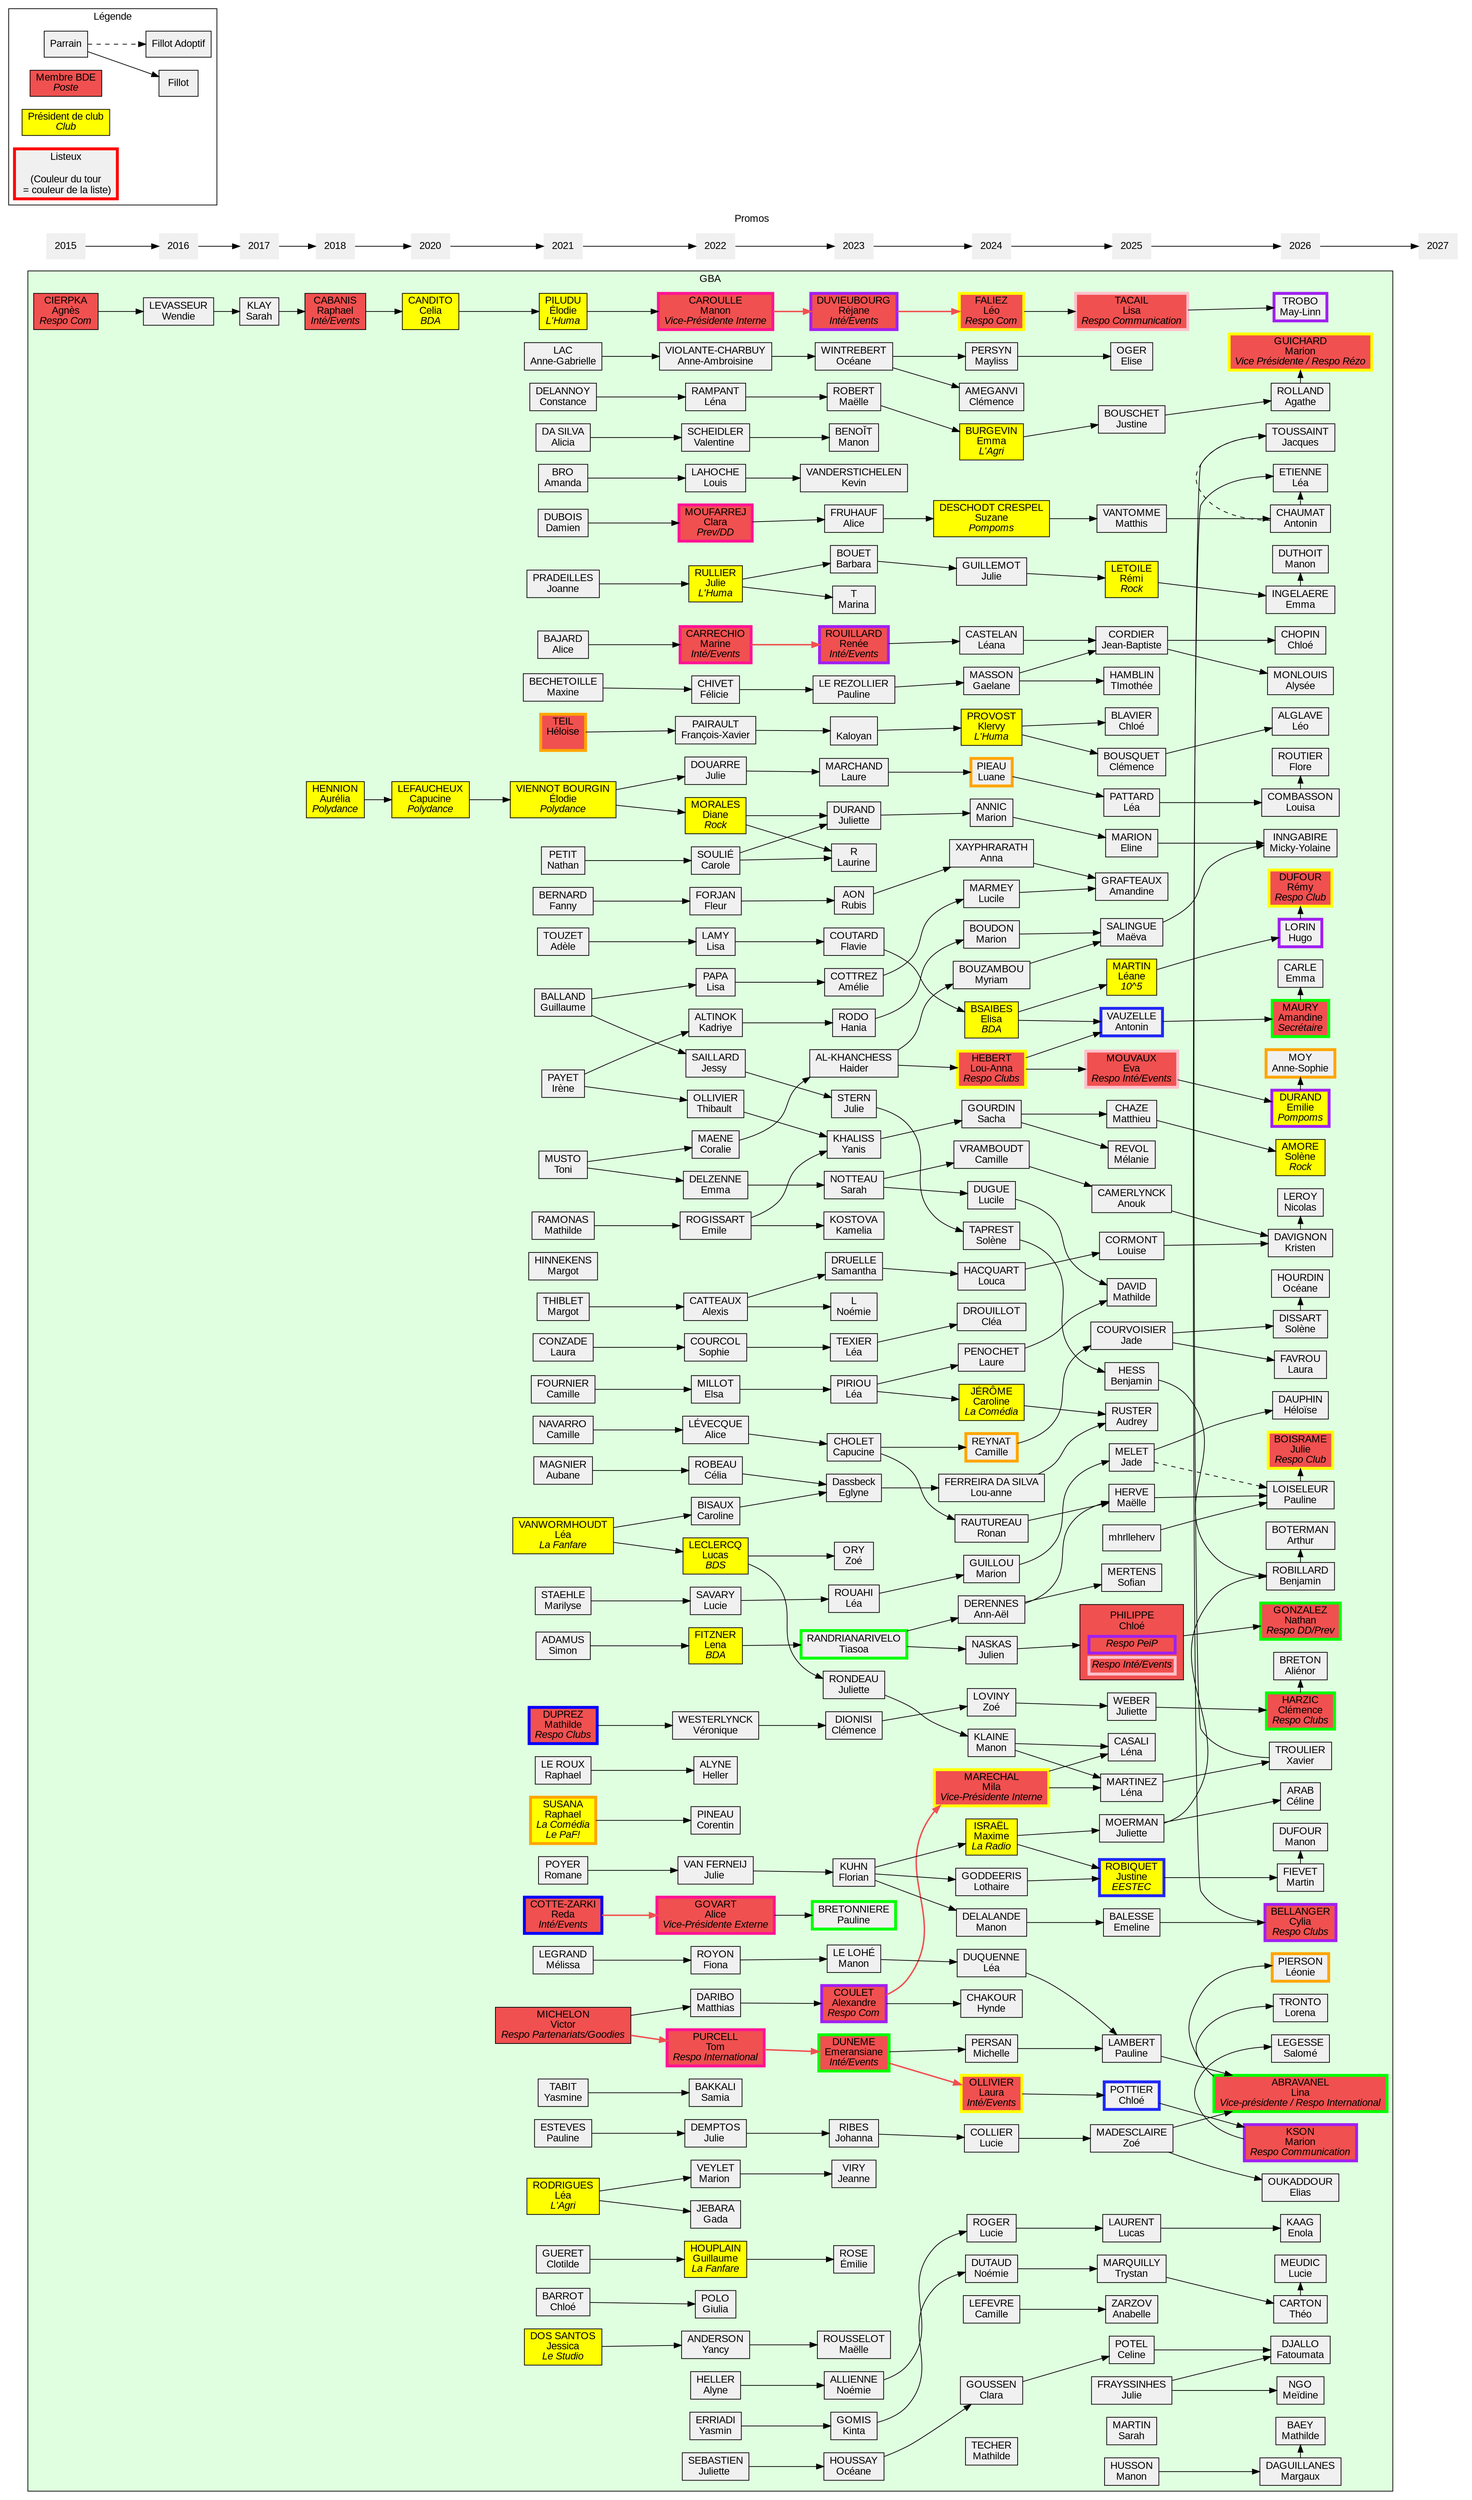 digraph gba {
	graph [
		charset = "UTF-8";
		style = filled;
		fontname = "Arial";
	];

	node [
		shape = box;
		style = filled;
		fillcolor = "#f0f0f0";
		fontname = "Arial";
	];

	rankdir = LR;

	subgraph cluster_promos {
		label = "Promos";
		penwidth = 0;
		color = none;
		node [shape = none];

		"2015" -> "2016" -> "2017" -> "2018" -> "2020" -> "2021" -> "2022" -> "2023" -> "2024" -> "2025" -> "2026" -> "2027";
	}
	
    	subgraph cluster_legende {
		label = "Légende";
		fillcolor = none;

		leg_parrain	[label = "Parrain"];
		leg_fillot	[label = "Fillot"];
		leg_fillotadop	[label = "Fillot Adoptif"];
		leg_BDE		[label = <Membre BDE<BR/><I>Poste</I>> fillcolor="#f05050"];
		leg_prez	[label = <Président de club<BR/><I>Club</I>> fillcolor="yellow"];
		leg_listeux	[label = "Listeux\n\n(Couleur du tour\n = couleur de la liste)" penwidth=4 color="red"];

		leg_parrain -> leg_fillot;
		leg_parrain -> leg_fillotadop [style = "dashed"];
	}
	
	subgraph cluster_GBA {
		label = "GBA";
		fillcolor = "#E0FFE0";

		{ rank = "same";
			agnescierp	[label = <CIERPKA<BR/>Agnès<BR/><I>Respo Com</I>> fillcolor="#f05050"]; 
		}

		{ rank = "same";
			wendieleva	[label = "LEVASSEUR\nWendie"];
		}
		agnescierp -> wendieleva;

		{ rank = "same";
			sarahklay	[label = "KLAY\nSarah"];
		}
		wendieleva -> sarahklay;

		{ rank = "same";
			raphaelcab	[label = <CABANIS<BR/>Raphael<BR/><I>Inté/Events</I>> fillcolor="#f05050"]; 
			aureliahe [label = <HENNION<BR/>Aurélia<BR/><I>Polydance</I>> fillcolor="yellow"];
		}
		sarahklay -> raphaelcab;

		{ rank = "same";
		capucinelefau [label=<LEFAUCHEUX<BR/>Capucine<BR/><I>Polydance</I>> fillcolor="yellow"];
			celiacan	[label=<CANDITO<BR/>Celia<BR/><I>BDA</I>> fillcolor="yellow"];
		}
		raphaelcab -> celiacan;
		aureliahe -> capucinelefau;

		{ rank = "same";
			adeletouz	[label = "TOUZET\nAdèle"];
			alicebaj	[label = "BAJARD\nAlice"];
			aliciadasil	[label = "DA SILVA\nAlicia"];
			amandabro	[label = "BRO\nAmanda"];
			annegabriellela	[label = "LAC\nAnne-Gabrielle"];
			aubanemag	[label = "MAGNIER\nAubane"];
			camillefourn	[label = "FOURNIER\nCamille"];
			camillenava	[label = "NAVARRO\nCamille"];
			constancedelann	[label = "DELANNOY\nConstance"];
			damiendub	[label = "DUBOIS\nDamien"];
			elodievienn	[label = <VIENNOT BOURGIN<BR/>Élodie<BR/><I>Polydance</I>> fillcolor="yellow"];
			elodipilu	[label = <PILUDU<BR/>Élodie<BR/><I>L'Huma</I>> fillcolor="yellow"];
			fannybern	[label = "BERNARD\nFanny"];
			guillaumeball	[label = "BALLAND\nGuillaume"];
			heloiseteil	[label = <TEIL<BR/>Héloise<BR/><I> </I>> fillcolor="#f05050" penwidth=4 color="orange"];
			irenepaye	[label = "PAYET\nIrène"];
			joannepradei	[label = "PRADEILLES\nJoanne"];
			lauraconz	[label = "CONZADE\nLaura"];
			margothinn	[label = "HINNEKENS\nMargot"];
			margotthib	[label = "THIBLET\nMargot"];
			marilysestaeh	[label = "STAEHLE\nMarilyse"];
			mathildeduprez	[label = <DUPREZ<BR/>Mathilde<BR/><I>Respo Clubs</I>> fillcolor="#f05050" penwidth=4 color="blue"];
			mathilderamon	[label = "RAMONAS\nMathilde"];
			maxinebechet	[label = "BECHETOILLE\nMaxine"];
			melissalegr	[label = "LEGRAND\nMélissa"];
			nathanpeti	[label = "PETIT\nNathan"];
			paulineeste	[label = "ESTEVES\nPauline"];
			raphaellerou	[label = "LE ROUX\nRaphael"];
			raphaelsusa	[label = <SUSANA<BR/>Raphael<BR/><I>La Comédia<BR/>Le PaF!</I>> fillcolor="yellow" penwidth=4 color="orange"];
			redacotte	[label = <COTTE-ZARKI<BR/>Reda<BR/><I>Inté/Events</I>> fillcolor="#f05050" penwidth=4 color="blue"];
			romanepoy	[label = "POYER\nRomane"];
			simonadam	[label = "ADAMUS\nSimon"];
			tonimusto	[label = "MUSTO\nToni"];
			yasminetabi	[label = "TABIT\nYasmine"];
			leavanwo	[label = <VANWORMHOUDT<BR/>Léa<BR/><I>La Fanfare</I>> fillcolor="yellow"];
			victormich	[label = <MICHELON<BR/>Victor<BR/><I>Respo Partenariats/Goodies</I>> fillcolor="#f05050"];
			learodrigu	[label = <RODRIGUES<BR/>Léa<BR/><I>L'Agri</I>> fillcolor="yellow"];
			clotildeguer	[label = "GUERET\nClotilde"];
			chloebarr	[label = "BARROT\nChloé"];
			jessicadoss	[label = <DOS SANTOS<BR/>Jessica<BR/><I>Le Studio</I>> fillcolor="yellow"];
		}
		celiacan -> elodipilu;
		capucinelefau -> elodievienn;

		{ rank = "same";
			alexiscatt	[label = "CATTEAUX\nAlexis"];
			alicegova	[label = <GOVART<BR/>Alice<BR/><I>Vice-Présidente Externe</I>> fillcolor="#f05050" penwidth=4 color="deeppink"];
			aliceleve	[label = "LÉVECQUE\nAlice"];
			alynehell	[label = "HELLER\nAlyne"];
			anneambroisinevi[label = "VIOLANTE-CHARBUY\nAnne-Ambroisine"];
			carolesoul	[label = "SOULIÉ\nCarole"];
			carolinebisa	[label = "BISAUX\nCaroline"];
			celiarob	[label = "ROBEAU\nCélia"];
			claramouf	[label = <MOUFARREJ<BR/>Clara<BR/><I>Prev/DD</I>> fillcolor="#f05050" penwidth=4 color="deeppink"]; 
			coraliemaen	[label = "MAENE\nCoralie"];
			corentinpine	[label = "PINEAU\nCorentin"];
			dianemorale	[label = <MORALES<BR/>Diane<BR/><I>Rock</I>> fillcolor="yellow"];
			elsamill	[label = "MILLOT\nElsa "];
			emilerogi	[label = "ROGISSART\nEmile "];
			emmadelz	[label = "DELZENNE\nEmma"];
			feliciechi	[label = "CHIVET\nFélicie "];
			fionaro		[label = "ROYON\nFiona"];
			fleurforj	[label = "FORJAN\nFleur"];
			fxpairau	[label = "PAIRAULT\nFrançois-Xavier"];
			guillaumehoup	[label = <HOUPLAIN<BR/>Guillaume<BR/><I>La Fanfare</I>> fillcolor="yellow"];
			jessysaill	[label = "SAILLARD\nJessy "];
			juliedem	[label = "DEMPTOS\nJulie "];
			juliedou	[label = "DOUARRE\nJulie"];
			julierull	[label = <RULLIER<BR/>Julie<BR/><I>L'Huma</I>> fillcolor="yellow"];
			julietteseb	[label = "SEBASTIEN\nJuliette "];
			julievanfer	[label = "VAN FERNEIJ\nJulie "];
			kadriyealti	[label = "ALTINOK\nKadriye"];
			lenafitz	[label = <FITZNER<BR/>Lena<BR/><I>BDA</I>> fillcolor="yellow"];
			lenarampa	[label = "RAMPANT\nLéna"];
			lisalam		[label = "LAMY\nLisa"];
			lisapapa	[label = "PAPA\nLisa"];
			louislaho	[label = "LAHOCHE\nLouis"];
			lucaslecl	[label = <LECLERCQ<BR/>Lucas<BR/><I>BDS</I>> fillcolor="yellow"];
			luciesava	[label = "SAVARY\nLucie"];
			manoncar	[label = <CAROULLE<BR/>Manon<BR/><I>Vice-Présidente Interne</I>> fillcolor="#f05050" penwidth=4 color="deeppink"];
			marinecarr	[label = <CARRECHIO<BR/>Marine<BR/><I>Inté/Events</I>> fillcolor="#f05050" penwidth=4 color="deeppink"];
			marionvey	[label = "VEYLET\nMarion "];
			matthiasdarib	[label = "DARIBO\nMatthias"];
			sophiecourc	[label = "COURCOL\nSophie "];
			thibaultolli	[label = "OLLIVIER\nThibault "];
			tompurcell	[label = <PURCELL<BR/>Tom<BR/><I>Respo International</I>> fillcolor="#f05050" penwidth=4 color="deeppink"]; 
			valentineschei	[label = "SCHEIDLER\nValentine "];
			veroniquewest	[label = "WESTERLYNCK\nVéronique"];
			yancyand	[label = "ANDERSON\nYancy"];
			yasminerri	[label = "ERRIADI\nYasmin"];
			guiliapolo	[label = "POLO\nGiulia"];
			helleraly	[label = "ALYNE\nHeller"];
			samiabakk	[label = "BAKKALI\nSamia"];
			ghadajebara	[label = "JEBARA\nGada"];
		}
		simonadam -> lenafitz;
		alicebaj -> marinecarr;
		guillaumeball -> lisapapa;
		guillaumeball -> jessysaill;
		chloebarr -> guiliapolo;
		maxinebechet -> feliciechi;
		fannybern -> fleurforj;
		amandabro -> louislaho;
		lauraconz -> sophiecourc;
		redacotte -> alicegova [penwidth=2 color="#f05050"];
		aliciadasil -> valentineschei;
		constancedelann -> lenarampa;
		jessicadoss -> yancyand;
		damiendub -> claramouf;
		mathildeduprez -> veroniquewest;
		paulineeste -> juliedem;
		camillefourn -> elsamill;
		clotildeguer -> guillaumehoup;
		annegabriellela -> anneambroisinevi;
		raphaellerou -> helleraly;
		elodipilu -> manoncar;
		victormich -> tompurcell [penwidth=2 color = "#f05050"];
		victormich -> matthiasdarib;
		melissalegr -> fionaro;
		aubanemag -> celiarob;
		tonimusto -> coraliemaen;
		tonimusto -> emmadelz;
		camillenava -> aliceleve;
		nathanpeti -> carolesoul;
		romanepoy -> julievanfer;
		joannepradei -> julierull;
		mathilderamon -> emilerogi;
		learodrigu -> marionvey;
		learodrigu -> ghadajebara;
		irenepaye -> thibaultolli;
		irenepaye -> kadriyealti;
		marilysestaeh -> luciesava;
		raphaelsusa -> corentinpine;
		yasminetabi -> samiabakk;
		heloiseteil -> fxpairau;
		margotthib -> alexiscatt;
		adeletouz -> lisalam;
		leavanwo -> lucaslecl;
		leavanwo -> carolinebisa;
		elodievienn -> juliedou;
		elodievienn -> dianemorale;

		{ rank = "same";
			alexandrecoul	[label = <COULET<BR/>Alexandre<BR/><I>Respo Com</I>> fillcolor="#f05050" penwidth=4 color="purple"];
			alicefruh	[label = "FRUHAUF\nAlice"];
			ameliecott	[label = "COTTREZ\nAmélie"];
			barbara		[label = "BOUET\nBarbara"];
			capucinechol	[label = "CHOLET\nCapucine"];
			clemencedion	[label = "DIONISI\nClémence"];
			eglyne		[label = "Dassbeck\nEglyne"];
			emeransianedun	[label = <DUNEME<BR/>Emeransiane<BR/><I>Inté/Events</I>> fillcolor="#f05050" penwidth=4 color="green"];
			emilieros	[label = "ROSE\nÉmilie"];
			flaviecout	[label = "COUTARD\nFlavie"];
			floriankuhn	[label = "KUHN\nFlorian"];
			haider		[label = "AL-KHANCHESS\nHaider"];
			hania		[label = "RODO\nHania"];
			jeannevir	[label = "VIRY\nJeanne"];
			johannaribes	[label = "RIBES\nJohanna"];
			juliestern	[label = "STERN\nJulie"];
			juliettedur	[label = "DURAND\nJuliette"];
			julietterond	[label = "RONDEAU\nJuliette"];
			kaloyan		[label = "\nKaloyan"];
			kevinvander	[label = "VANDERSTICHELEN\nKevin"];
			kinta		[label = "GOMIS\nKinta"];
			lauremarch	[label = "MARCHAND\nLaure"];
			lauriner	[label = "R\nLaurine"];
			leapiri		[label = "PIRIOU\nLéa"];
			learouah	[label = "ROUAHI\nLéa"];
			leatex		[label = "TEXIER\nLéa"];
			maellerouss	[label = "ROUSSELOT\nMaëlle"];
			maellerobert	[label = "ROBERT\nMaëlle"];
			manonlelo	[label = "LE LOHÉ\nManon"];
			manonben	[label = "BENOǏT\nManon"];
			noemieall	[label = "ALLIENNE\nNoémie"];
			noemiel		[label = "L\nNoémie"];
			oceanehouss	[label = "HOUSSAY\nOcéane"];
			oceanewintr	[label = "WINTREBERT\nOcéane"];
			paulinebret	[label = "BRETONNIERE\nPauline" penwidth=4 color="green"];
			paulinelerezo	[label = "LE REZOLLIER\nPauline"];
			rejaneduv	[label = <DUVIEUBOURG<BR/>Réjane<BR/><I>Inté/Events</I>> fillcolor="#f05050" penwidth=4 color="purple"];
			reneerou	[label = <ROUILLARD<BR/>Renée<BR/><I>Inté/Events</I>> fillcolor="#f05050" penwidth=4 color="purple"];
			rubis		[label = "AON\nRubis"];
			samantha	[label = "DRUELLE\nSamantha"];
			sarahnot	[label = "NOTTEAU\nSarah"];
			tiasoa		[label = "RANDRIANARIVELO\nTiasoa" penwidth=4 color="green"];
			yaniskha	[label = "KHALISS\nYanis"];
			kameliakost	[label = "KOSTOVA\nKamelia"];
			marinat		[label = "T\nMarina"];
			zoeory		[label = "ORY\nZoé"];
		}
		claramouf -> alicefruh;
		luciesava -> learouah;
		manoncar -> rejaneduv [penwidth=2 color = "#f05050"];
		tompurcell -> emeransianedun [penwidth=2 color = "#f05050"];
		kadriyealti -> hania;
		yancyand -> maellerouss;
		carolinebisa -> eglyne;
		marinecarr -> reneerou [penwidth=2 color = "#f05050"];
		alexiscatt -> noemiel;
		alexiscatt -> samantha;
		feliciechi -> paulinelerezo;
		sophiecourc -> leatex;
		matthiasdarib -> alexandrecoul;
		emmadelz -> sarahnot;
		juliedem -> johannaribes;
		juliedou -> lauremarch;
		yasminerri -> kinta;
		lenafitz -> tiasoa;
		fleurforj -> rubis;
		alicegova -> paulinebret;
		alynehell -> noemieall;
		guillaumehoup -> emilieros;
		louislaho -> kevinvander;
		lisalam -> flaviecout;
		lucaslecl -> julietterond;
		lucaslecl -> zoeory;
		aliceleve -> capucinechol;
		coraliemaen -> haider;
		elsamill -> leapiri;
		dianemorale -> juliettedur;
		dianemorale -> lauriner;
		thibaultolli -> yaniskha;
		fxpairau -> kaloyan;
		lisapapa -> ameliecott;
		lenarampa -> maellerobert;
		celiarob -> eglyne;
		emilerogi -> kameliakost;
		emilerogi -> yaniskha;
		fionaro -> manonlelo;
		julierull -> barbara;
		julierull -> marinat;
		jessysaill -> juliestern;
		valentineschei -> manonben;
		julietteseb -> oceanehouss;
		carolesoul -> juliettedur;
		carolesoul -> lauriner;
		julievanfer -> floriankuhn;
		marionvey -> jeannevir;
		anneambroisinevi -> oceanewintr;
		veroniquewest -> clemencedion;
		
		{ rank = "same";
			annaelderen	[label = "DERENNES\nAnn-Aël"];
			annaxay		[label = "XAYPHRARATH\nAnna"];
			camillerey	[label = "REYNAT\nCamille" penwidth=4 color="orange"];
			camillevram	[label = "VRAMBOUDT\nCamille"];
			camillelef	[label = "LEFEVRE\nCamille"];
			carolinejero	[label = <JÉRÔME<BR/>Caroline<BR/><I>La Comédia</I>> fillcolor="yellow"];
			claragouss	[label = "GOUSSEN\nClara"];
			cleadrou	[label = "DROUILLOT\nCléa"];
			clemenceameg	[label = "AMEGANVI\nClémence"];
			elisabsaibes	[label = <BSAIBES<BR/>Elisa<BR/><I>BDA</I>> fillcolor="yellow"];
			emmaburgevin	[label = <BURGEVIN<BR/>Emma<BR/><I>L'Agri</I>> fillcolor="yellow"];
			gaelanemass	[label = "MASSON\nGaelane"];
			hyndechak	[label = "CHAKOUR\nHynde"];
			julieguille	[label = "GUILLEMOT\nJulie"];
			juliennask	[label = "NASKAS\nJulien"];
			klervyprov	[label = <PROVOST<BR/>Klervy<BR/><I>L'Huma</I>> fillcolor="yellow"];
			lauraollivier	[label = <OLLIVIER<BR/>Laura<BR/><I>Inté/Events</I>> fillcolor="#f05050" penwidth=4 color="yellow"];
			laurepeno	[label = "PENOCHET\nLaure"];
			leaduquen	[label = "DUQUENNE\nLéa"];
			leanacast	[label = "CASTELAN\nLéana"];
			leofalie	[label = <FALIEZ<BR/>Léo<BR/><I>Respo Com</I>> fillcolor="#f05050" penwidth=4 color="yellow"];
			lothairegod	[label = "GODDEERIS\nLothaire"];
			louannaheb	[label = <HEBERT<BR/>Lou-Anna<BR/><I>Respo Clubs</I>> fillcolor="#f05050" penwidth=4 color="yellow"];
			louanneferrei	[label = "FERREIRA DA SILVA\nLou-anne"];
			loucahac	[label = "HACQUART\nLouca"];
			luanepieau	[label = "PIEAU\nLuane" penwidth=4 color="orange"];
			luciecollier	[label = "COLLIER\nLucie"];
			luciledugue [label = "DUGUE\nLucile"];
			lucierog	[label = "ROGER\nLucie"];
			lucilemarm	[label = "MARMEY\nLucile"];
			manondelala	[label = "DELALANDE\nManon"];
			manonklaine	[label = "KLAINE\nManon"];
			marionannic	[label = "ANNIC\nMarion"];
			marionboudon	[label = "BOUDON\nMarion"];
			marionguill	[label = "GUILLOU\nMarion"];
			mathildetech [label = "TECHER\nMathilde"];
			maximeisr	[label = <ISRAËL<BR/>Maxime<BR/><I>La Radio</I>> fillcolor="yellow"];
			maylisspers	[label = "PERSYN\nMayliss"];
			michellepers	[label = "PERSAN\nMichelle"];
			milamarech	[label = <MARECHAL<BR/>Mila<BR/><I>Vice-Présidente Interne</I>> fillcolor="#f05050" penwidth=4 color="yellow"];
			myriambouzamb	[label = "BOUZAMBOU\nMyriam"];
			noemiedutau	[label = "DUTAUD\nNoémie"];
			ronanrautu	[label = "RAUTUREAU\nRonan"];
			sachagourd	[label = "GOURDIN\nSacha"];
			solenetapr	[label = "TAPREST\nSolène"];
			suzanedesc	[label = <DESCHODT CRESPEL<BR/>Suzane<BR/><I>Pompoms</I>> fillcolor="yellow"];
			zoelovi		[label = "LOVINY\nZoé"];
		}
		alexandrecoul -> hyndechak;
		alexandrecoul -> milamarech [penwidth=2 color = "#f05050"];
		alicefruh -> suzanedesc;
		ameliecott -> lucilemarm;
		barbara -> julieguille;
		capucinechol -> camillerey;
		capucinechol -> ronanrautu;
		clemencedion -> zoelovi;
		eglyne -> louanneferrei;
		emeransianedun -> lauraollivier [penwidth=2 color = "#f05050"];
		emeransianedun -> michellepers;
		flaviecout -> elisabsaibes;
		floriankuhn -> lothairegod;
		floriankuhn -> manondelala;
		haider -> louannaheb;
		haider -> myriambouzamb;
		hania -> marionboudon;
		johannaribes -> luciecollier;
		juliestern -> solenetapr;
		juliettedur -> marionannic;
		julietterond -> manonklaine;
		kaloyan -> klervyprov;
		kinta -> noemiedutau;
		lauremarch -> luanepieau;
		leapiri -> carolinejero;
		leapiri -> laurepeno;
		learouah -> marionguill;
		leatex -> cleadrou;
		maellerobert -> emmaburgevin;
		manonlelo -> leaduquen;
		noemieall -> lucierog;
		oceanehouss -> claragouss;
		oceanewintr -> maylisspers;
		oceanewintr -> clemenceameg;
		paulinelerezo -> gaelanemass;
		rejaneduv -> leofalie [penwidth=2 color = "#f05050"];
		reneerou -> leanacast;
		rubis -> annaxay;
		samantha -> loucahac;
		sarahnot -> camillevram;
		sarahnot -> luciledugue;
		tiasoa -> annaelderen;
		tiasoa -> juliennask;
		floriankuhn -> maximeisr;
		yaniskha -> sachagourd;
	{ rank = "same";
			amandinegraf	[label = "GRAFTEAUX\nAmandine"];
			anabelleza		[label = "ZARZOV\nAnabelle"];
			anoukcam	[label = "CAMERLYNCK\nAnouk"];
			antoninvau		[label = "VAUZELLE\nAntonin" penwidth=4 color="#2128f5"];
			audreyrust	[label = "RUSTER\nAudrey"];
			benjaminh		[label = "HESS\nBenjamin"];
			celinepotel	[label = "POTEL\nCeline"];
			chloeblav		[label = "BLAVIER\nChloé"];
			chloephil	[label = <<table border="0">
							<tr><td border="0">PHILIPPE<BR/>Chloé</td></tr>
							<tr><td border="4" color="purple"><I>Respo PeiP</I></td></tr>
							<tr><td border="4" color="pink"><I>Respo Inté/Events</I></td></tr>
						</table>> fillcolor="#f05050"];
			chloepot		[label = "POTTIER\nChloé" penwidth=4 color="#2128f5"];
			clemencebou	[label = "BOUSQUET\nClémence"];
			elinemarion		[label = "MARION\nEline"];
			eliseoger	[label = "OGER\nElise"];
			emelinebal		[label = "BALESSE\nEmeline"];
			evamout	[label = <MOUVAUX<BR/>Eva<BR/><I>Respo Inté/Events</I>> fillcolor="#f05050" penwidth=4 color="pink"];
			jadecour		[label = "COURVOISIER\nJade"];
			jademelet	[label = "MELET\nJade"];
			jeanbaptiste		[label = "CORDIER\nJean-Baptiste"];
			juliefray	[label = "FRAYSSINHES\nJulie"];
			juliettemoe		[label = "MOERMAN\nJuliette"];
			julietteweb [label = "WEBER\nJuliette"];
			justinebous	[label = "BOUSCHET\nJustine"];
			justinerobi		[label = <ROBIQUET<BR/>Justine<BR/><I>EESTEC</I>> fillcolor="yellow" penwidth=4 color="#2128f5"];
			leapatta	[label = "PATTARD\nLéa"];
			leanemar		[label = <MARTIN<BR/>Léane<BR/><I>10^5</I>> fillcolor="yellow"];
			lenacas	[label = "CASALI\nLéna"];
			lenamar		[label = "MARTINEZ\nLéna"];
			lisatac	[label = <TACAIL<BR/>Lisa<BR/><I>Respo Communication</I>> fillcolor="#f05050" penwidth=4 color="pink"];
			louisecorm		[label = "CORMONT\nLouise"];
			lucaslaur	[label = "LAURENT\nLucas"];
			maelleherv		[label = "HERVE\nMaëlle"];
			maevasal	[label = "SALINGUE\nMaëva"];
			manonhuss		[label = "HUSSON\nManon"];
			mathildedav	[label = "DAVID\nMathilde"];
			matthieucha		[label = "CHAZE\nMatthieu"];
			matthisvan	[label = "VANTOMME\nMatthis"];
			melanierev		[label = "REVOL\nMélanie"];
			paulinelam	[label = "LAMBERT\nPauline"];
			remiletoil		[label = <LETOILE<BR/>Rémi<BR/><I>Rock</I>> fillcolor="yellow"];
			sarahmart	[label = "MARTIN\nSarah"];
			sofianmert		[label = "MERTENS\nSofian"];
			timotheeha	[label = "HAMBLIN\nTImothée"];
			trystanmar		[label = "MARQUILLY\nTrystan"];
			zoemadesc	[label = "MADESCLAIRE\nZoé"];
    }
    annaelderen -> sofianmert;
    annaxay -> amandinegraf;
    camillelef -> anabelleza;
    camillevram -> anoukcam;
    camillerey -> jadecour;
    annaelderen -> maelleherv;
    carolinejero -> audreyrust;
    claragouss -> celinepotel;
    elisabsaibes -> antoninvau;
    elisabsaibes -> leanemar;
    emmaburgevin -> justinebous;
    gaelanemass-> timotheeha;
    gaelanemass -> jeanbaptiste;
    julieguille -> remiletoil;
    juliennask -> chloephil;
    klervyprov -> chloeblav;
    klervyprov -> clemencebou;
    lauraollivier -> chloepot;
    laurepeno -> mathildedav;
    leaduquen -> paulinelam;
    leanacast -> jeanbaptiste;
    leofalie -> lisatac;
    lothairegod -> justinerobi;
    louannaheb -> antoninvau;
    louannaheb -> evamout;
    louanneferrei -> audreyrust;
    loucahac -> louisecorm;
    luanepieau -> leapatta;
    luciecollier -> zoemadesc;
    lucierog -> lucaslaur;
    luciledugue -> mathildedav;
    lucilemarm -> amandinegraf;
    manondelala -> emelinebal;
    manonklaine -> lenacas;
    manonklaine->lenamar;
    marionannic -> elinemarion;
    marionboudon -> maevasal;
    marionguill -> jademelet;
    maximeisr -> juliettemoe;
    maximeisr -> justinerobi;
    maylisspers -> eliseoger;
    michellepers -> paulinelam;
    milamarech -> lenacas;
    milamarech -> lenamar;
    myriambouzamb -> maevasal;
    noemiedutau -> trystanmar;
    ronanrautu -> maelleherv;
    sachagourd -> matthieucha;
    sachagourd -> melanierev;
    solenetapr -> benjaminh;
    suzanedesc -> matthisvan;
    zoelovi -> julietteweb;
    
    { rank="same";
		xtroulier	[label = "TROULIER\nXavier"];
		mkson		[label = <KSON<BR/>Marion<BR/><I>Respo Communication</I>> fillcolor="#f05050" penwidth=4 color="purple"];
		ploiseleur	[label = "LOISELEUR\nPauline"];
		mfievet		[label = "FIEVET\nMartin"];
		tcarton		[label = "CARTON\nThéo"];
		amaury		[label = <MAURY<BR/>Amandine<BR/><I>Secrétaire</I>> fillcolor="#f05050" penwidth=4 color="green"];
		ekaag		[label = "KAAG\nEnola"];
		ngonzalez	[label = <GONZALEZ<BR/>Nathan<BR/><I>Respo DD/Prev</I>> fillcolor="#f05050" penwidth=4 color="green"];
		mtrobo		[label = "TROBO\nMay-Linn" penwidth=4 color="purple"];
		edurand		[label = <DURAND<BR/>Emilie<BR/><I>Pompoms</I>> penwidth=4 color="purple" fillcolor="yellow"];
		cbellanger	[label = <BELLANGER<BR/>Cylia<BR/><I>Respo Clubs</I>> fillcolor="#f05050" penwidth=4 color="purple"];
		hlorin		[label = "LORIN\nHugo" penwidth=4 color="purple"];
		charzic		[label = <HARZIC<BR/>Clémence<BR/><I>Respo Clubs</I>> fillcolor="#f05050" penwidth=4 color="green"];
		labravanel	[label = <ABRAVANEL<BR/>Lina<BR/><I>Vice-présidente / Respo International</I>> fillcolor="#f05050" penwidth=4 color="green"];
		eoukaddour	[label = "OUKADDOUR\nElias"];
		hdauphin	[label = "DAUPHIN\nHéloïse"];
		lcombasson	[label = "COMBASSON\nLouisa"];
		eingelaere	[label = "INGELAERE\nEmma"];
		mdaguillanes[label = "DAGUILLANES\nMargaux"];
		kdavignon	[label = "DAVIGNON\nKristen"];
		arolland	[label = "ROLLAND\nAgathe"];
		brobillard	[label = "ROBILLARD\nBenjamin"];
		carab		[label = "ARAB\nCéline"];
		fdjallo		[label = "DJALLO\nFatoumata"];
		mngo		[label = "NGO\nMeïdine"];
		sdissart	[label = "DISSART\nSolène"];
		lfavrou		[label = "FAVROU\nLaura"];
		mingabire	[label = "INNGABIRE\nMicky-Yolaine"];
		samore		[label = <AMORE<BR/>Solène<BR/><I>Rock</I>> fillcolor="yellow"];
		achaumat	[label = "CHAUMAT\nAntonin"];
		amonlouis	[label = "MONLOUIS\nAlysée"];
		cchopin		[label = "CHOPIN\nChloé"];
		lalglave	[label = "ALGLAVE\nLéo"];
	}
	lenamar 	-> xtroulier;
	chloepot 	-> mkson;
	mhrlleherv	-> ploiseleur;
	justinerobi -> mfievet;
	trystanmar	-> tcarton;
	antoninvau 	-> amaury;
	lucaslaur 	-> ekaag;
	chloephil	-> ngonzalez;
	lisatac		-> mtrobo;
	evamout		-> edurand;
	emelinebal	-> cbellanger;
	leanemar	-> hlorin;
	julietteweb	-> charzic;
	paulinelam	-> labravanel;
	zoemadesc	-> labravanel;
	zoemadesc	-> eoukaddour;
	jademelet	-> hdauphin;
	leapatta	-> lcombasson;
	remiletoil	-> eingelaere;
	manonhuss	-> mdaguillanes;
	anoukcam	-> kdavignon;
	louisecorm	-> kdavignon;
	justinebous	-> arolland;
	benjaminh	-> brobillard;
	juliettemoe	-> brobillard;
	juliettemoe	-> carab;
	celinepotel	-> fdjallo;
	juliefray	-> fdjallo;
	juliefray	-> mngo;
	jadecour	-> sdissart;
	jadecour	-> lfavrou;
	elinemarion	-> mingabire;
	maevasal	-> mingabire;
	matthieucha	-> samore;
	matthisvan	-> achaumat;
	jeanbaptiste-> amonlouis;
	jeanbaptiste-> cchopin;
	clemencebou	-> lalglave;

	{rank = "same";
				ploiseleur  	[label = "LOISELEUR\nPauline"];
				jtoussaint		[label = "TOUSSAINT\nJacques"];
				letienne		[label = "ETIENNE\nLéa"];
				lpierson		[label = "PIERSON\nLéonie" penwidth=4 color="orange"];
				lmeudic			[label = "MEUDIC\nLucie"];
				amoy			[label = "MOY\nAnne-Sophie" penwidth=4 color="orange"];
				slegesse		[label = "LEGESSE\nSalomé"];
				ohourdin		[label = "HOURDIN\nOcéane"];
				froutier		[label = "ROUTIER\nFlore"];
				mguichard		[label = <GUICHARD<BR/>Marion<BR/><I>Vice Présidente / Respo Rézo</I>> fillcolor="#f05050" penwidth=4 color="yellow"];
				ecarle			[label = "CARLE\nEmma"];
				ltronto			[label = "TRONTO\nLorena"];
				mbaey			[label = "BAEY\nMathilde"];
				jboisrame		[label = <BOISRAME<BR/>Julie<BR/><I>Respo Club</I>> fillcolor="#f05050" penwidth=4 color="yellow"];
				mduthoit		[label = "DUTHOIT\nManon"];
				mdufour			[label = "DUFOUR\nManon"];
				abreton			[label = "BRETON\nAliénor"];
				rdufour			[label = <DUFOUR<BR/>Rémy<BR/><I>Respo Club</I>> fillcolor="#f05050" penwidth=4 color="yellow"];
				nleroy			[label = "LEROY\nNicolas"];
				aboterman		[label = "BOTERMAN\nArthur"];
				}
	maelleherv -> ploiseleur;
	jademelet -> ploiseleur [style=dashed];
	xtroulier -> jtoussaint;
	achaumat -> jtoussaint [style=dashed];
	cbellanger -> letienne;
	achaumat -> letienne [style=dashed];
	labravanel -> lpierson;
	tcarton -> lmeudic;
	edurand -> amoy;
	mkson -> slegesse;
	sdissart -> ohourdin;
	lcombasson -> froutier;
	arolland -> mguichard;
	amaury -> ecarle;
	labravanel -> ltronto;
	mdaguillanes -> mbaey;
	ploiseleur -> jboisrame;
	eingelaere -> mduthoit;
	mfievet -> mdufour;
	charzic -> abreton;
	hlorin -> rdufour;
	kdavignon -> nleroy;
	brobillard -> aboterman;	
    }

	endnode [style=invis];

    mtrobo -> endnode [style = invis];
	"2026" -> endnode [style=invis];
}
